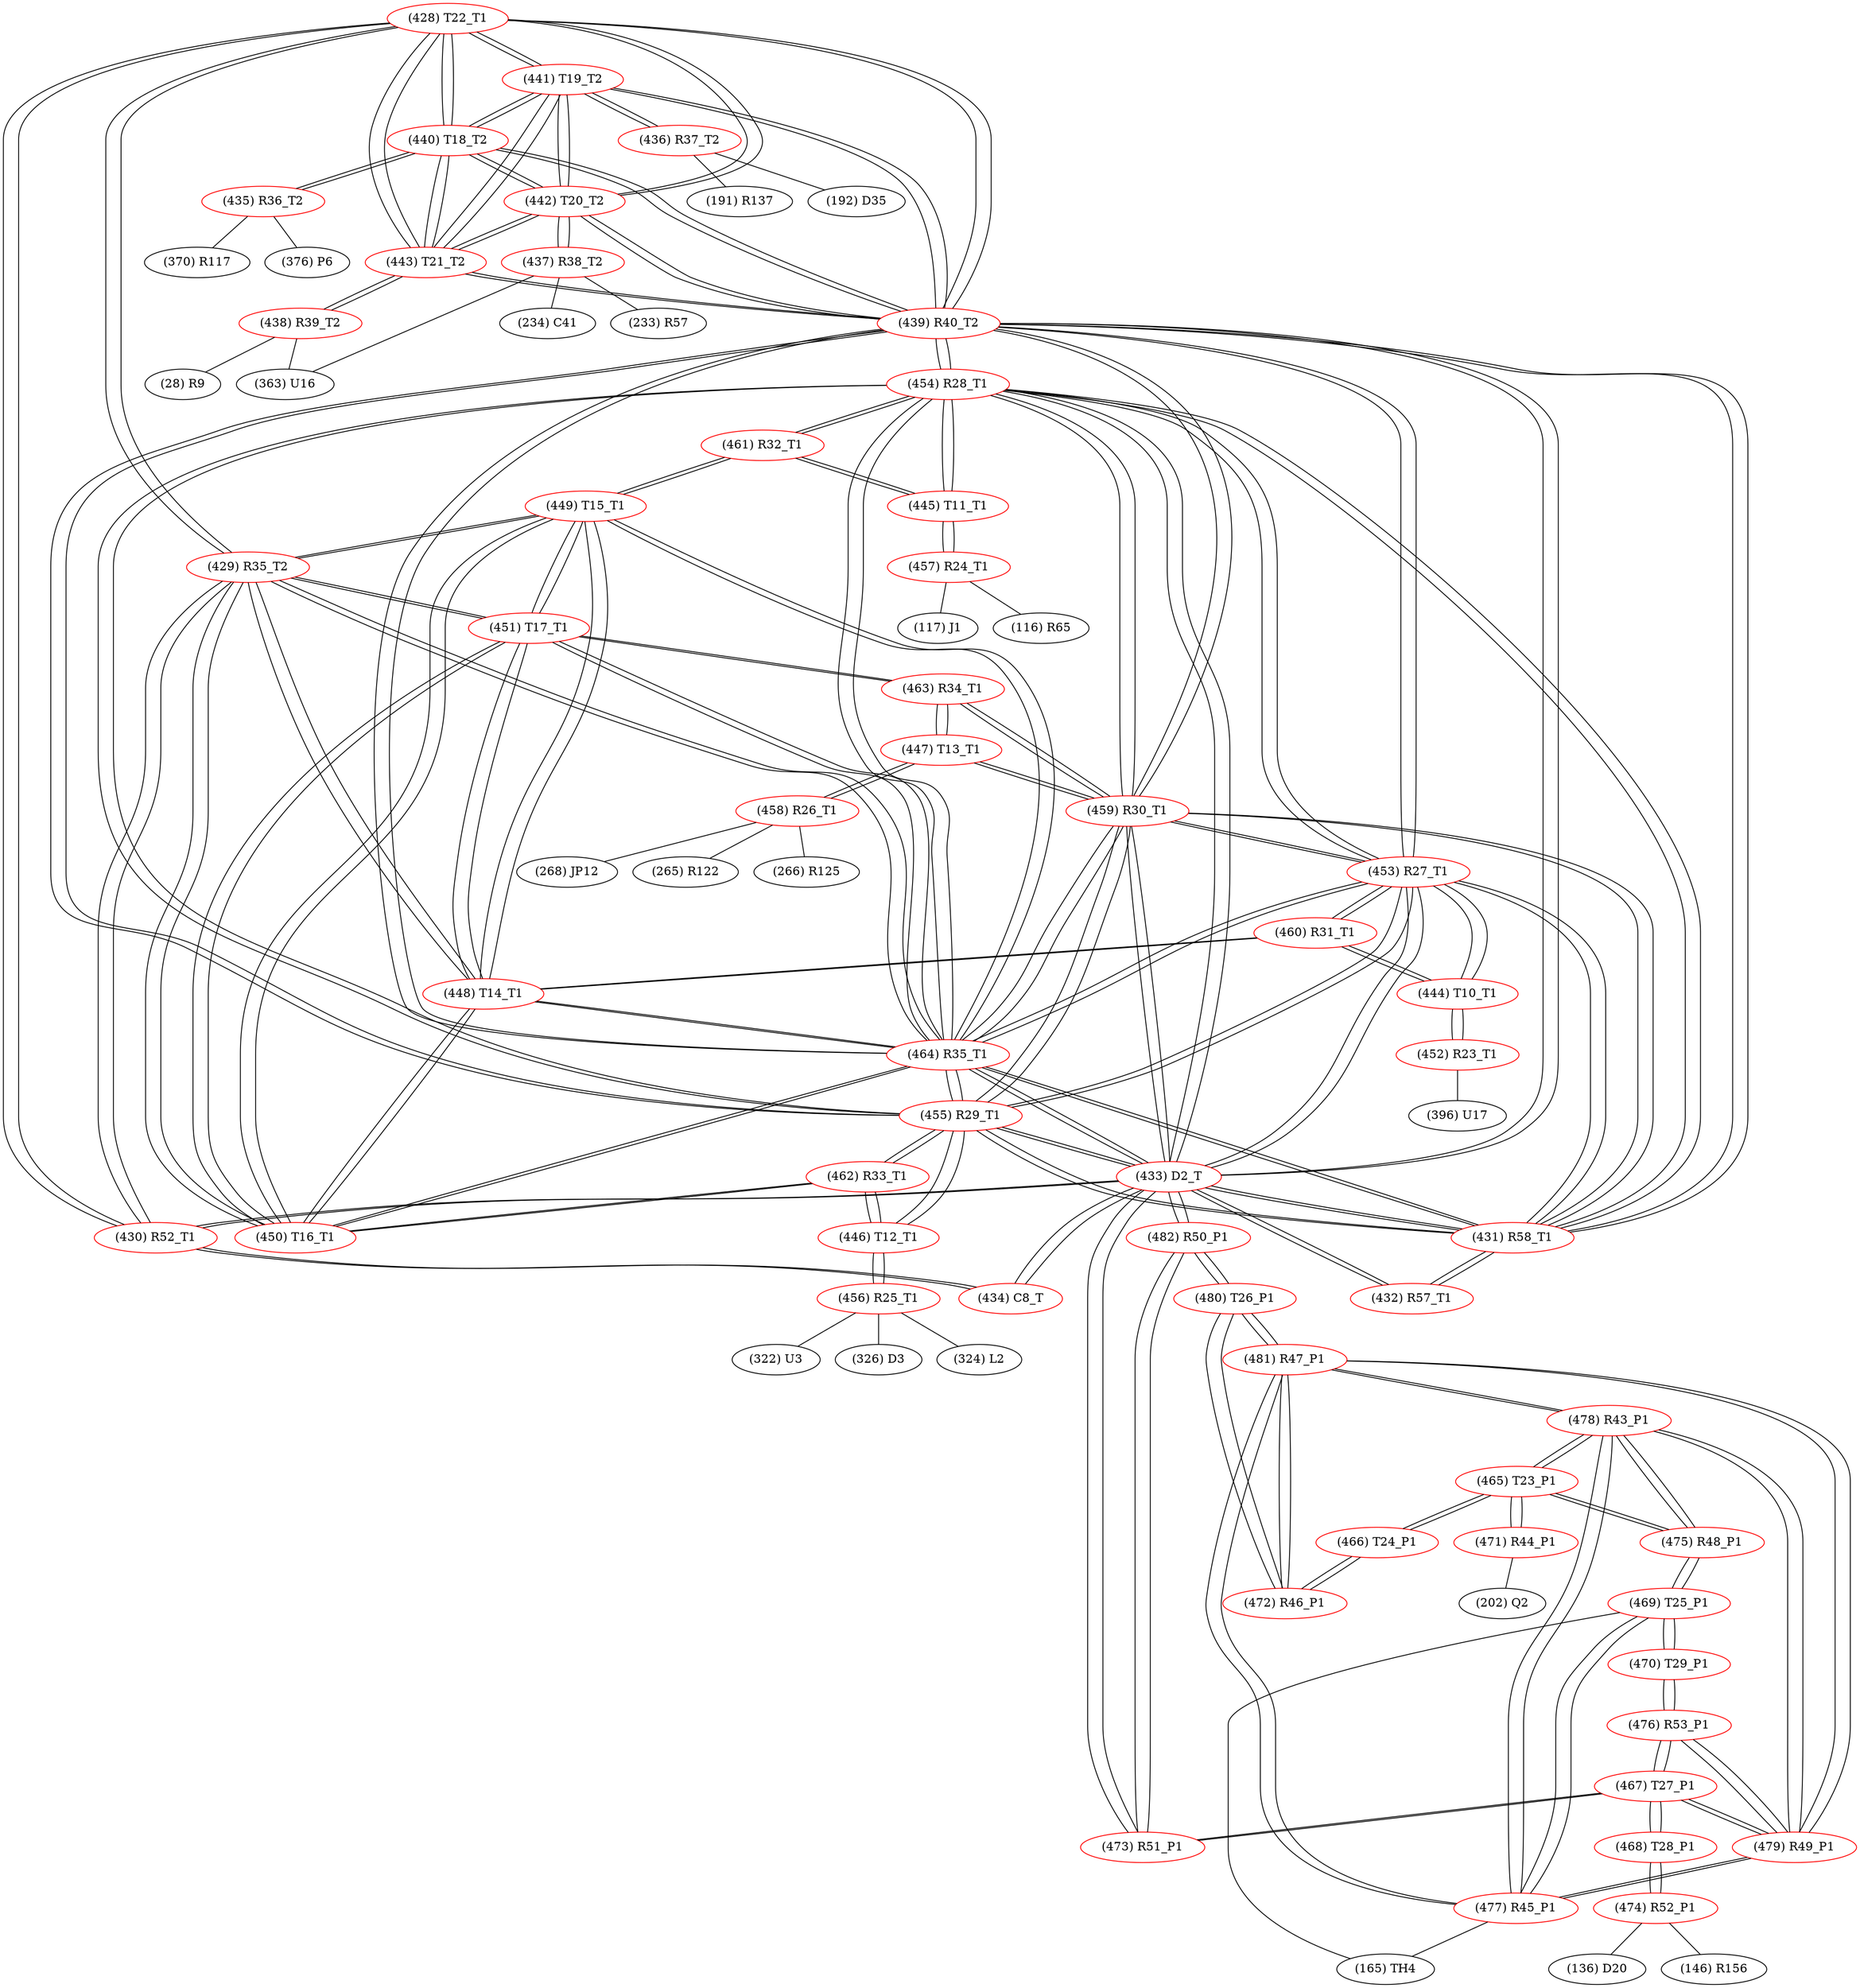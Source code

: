 graph {
	428 [label="(428) T22_T1" color=red]
	441 [label="(441) T19_T2"]
	440 [label="(440) T18_T2"]
	439 [label="(439) R40_T2"]
	443 [label="(443) T21_T2"]
	442 [label="(442) T20_T2"]
	430 [label="(430) R52_T1"]
	429 [label="(429) R35_T2"]
	429 [label="(429) R35_T2" color=red]
	450 [label="(450) T16_T1"]
	449 [label="(449) T15_T1"]
	464 [label="(464) R35_T1"]
	448 [label="(448) T14_T1"]
	451 [label="(451) T17_T1"]
	430 [label="(430) R52_T1"]
	428 [label="(428) T22_T1"]
	430 [label="(430) R52_T1" color=red]
	433 [label="(433) D2_T"]
	434 [label="(434) C8_T"]
	429 [label="(429) R35_T2"]
	428 [label="(428) T22_T1"]
	431 [label="(431) R58_T1" color=red]
	432 [label="(432) R57_T1"]
	433 [label="(433) D2_T"]
	455 [label="(455) R29_T1"]
	464 [label="(464) R35_T1"]
	439 [label="(439) R40_T2"]
	459 [label="(459) R30_T1"]
	453 [label="(453) R27_T1"]
	454 [label="(454) R28_T1"]
	432 [label="(432) R57_T1" color=red]
	431 [label="(431) R58_T1"]
	433 [label="(433) D2_T"]
	433 [label="(433) D2_T" color=red]
	430 [label="(430) R52_T1"]
	434 [label="(434) C8_T"]
	431 [label="(431) R58_T1"]
	432 [label="(432) R57_T1"]
	455 [label="(455) R29_T1"]
	464 [label="(464) R35_T1"]
	439 [label="(439) R40_T2"]
	459 [label="(459) R30_T1"]
	453 [label="(453) R27_T1"]
	454 [label="(454) R28_T1"]
	473 [label="(473) R51_P1"]
	482 [label="(482) R50_P1"]
	434 [label="(434) C8_T" color=red]
	433 [label="(433) D2_T"]
	430 [label="(430) R52_T1"]
	435 [label="(435) R36_T2" color=red]
	370 [label="(370) R117"]
	376 [label="(376) P6"]
	440 [label="(440) T18_T2"]
	436 [label="(436) R37_T2" color=red]
	192 [label="(192) D35"]
	191 [label="(191) R137"]
	441 [label="(441) T19_T2"]
	437 [label="(437) R38_T2" color=red]
	363 [label="(363) U16"]
	233 [label="(233) R57"]
	234 [label="(234) C41"]
	442 [label="(442) T20_T2"]
	438 [label="(438) R39_T2" color=red]
	363 [label="(363) U16"]
	28 [label="(28) R9"]
	443 [label="(443) T21_T2"]
	439 [label="(439) R40_T2" color=red]
	455 [label="(455) R29_T1"]
	464 [label="(464) R35_T1"]
	459 [label="(459) R30_T1"]
	433 [label="(433) D2_T"]
	431 [label="(431) R58_T1"]
	453 [label="(453) R27_T1"]
	454 [label="(454) R28_T1"]
	428 [label="(428) T22_T1"]
	441 [label="(441) T19_T2"]
	440 [label="(440) T18_T2"]
	443 [label="(443) T21_T2"]
	442 [label="(442) T20_T2"]
	440 [label="(440) T18_T2" color=red]
	428 [label="(428) T22_T1"]
	441 [label="(441) T19_T2"]
	439 [label="(439) R40_T2"]
	443 [label="(443) T21_T2"]
	442 [label="(442) T20_T2"]
	435 [label="(435) R36_T2"]
	441 [label="(441) T19_T2" color=red]
	428 [label="(428) T22_T1"]
	440 [label="(440) T18_T2"]
	439 [label="(439) R40_T2"]
	443 [label="(443) T21_T2"]
	442 [label="(442) T20_T2"]
	436 [label="(436) R37_T2"]
	442 [label="(442) T20_T2" color=red]
	428 [label="(428) T22_T1"]
	441 [label="(441) T19_T2"]
	440 [label="(440) T18_T2"]
	439 [label="(439) R40_T2"]
	443 [label="(443) T21_T2"]
	437 [label="(437) R38_T2"]
	443 [label="(443) T21_T2" color=red]
	428 [label="(428) T22_T1"]
	441 [label="(441) T19_T2"]
	440 [label="(440) T18_T2"]
	439 [label="(439) R40_T2"]
	442 [label="(442) T20_T2"]
	438 [label="(438) R39_T2"]
	444 [label="(444) T10_T1" color=red]
	452 [label="(452) R23_T1"]
	460 [label="(460) R31_T1"]
	453 [label="(453) R27_T1"]
	445 [label="(445) T11_T1" color=red]
	457 [label="(457) R24_T1"]
	461 [label="(461) R32_T1"]
	454 [label="(454) R28_T1"]
	446 [label="(446) T12_T1" color=red]
	462 [label="(462) R33_T1"]
	455 [label="(455) R29_T1"]
	456 [label="(456) R25_T1"]
	447 [label="(447) T13_T1" color=red]
	459 [label="(459) R30_T1"]
	463 [label="(463) R34_T1"]
	458 [label="(458) R26_T1"]
	448 [label="(448) T14_T1" color=red]
	450 [label="(450) T16_T1"]
	449 [label="(449) T15_T1"]
	464 [label="(464) R35_T1"]
	451 [label="(451) T17_T1"]
	429 [label="(429) R35_T2"]
	460 [label="(460) R31_T1"]
	449 [label="(449) T15_T1" color=red]
	450 [label="(450) T16_T1"]
	464 [label="(464) R35_T1"]
	448 [label="(448) T14_T1"]
	451 [label="(451) T17_T1"]
	429 [label="(429) R35_T2"]
	461 [label="(461) R32_T1"]
	450 [label="(450) T16_T1" color=red]
	449 [label="(449) T15_T1"]
	464 [label="(464) R35_T1"]
	448 [label="(448) T14_T1"]
	451 [label="(451) T17_T1"]
	429 [label="(429) R35_T2"]
	462 [label="(462) R33_T1"]
	451 [label="(451) T17_T1" color=red]
	450 [label="(450) T16_T1"]
	449 [label="(449) T15_T1"]
	464 [label="(464) R35_T1"]
	448 [label="(448) T14_T1"]
	429 [label="(429) R35_T2"]
	463 [label="(463) R34_T1"]
	452 [label="(452) R23_T1" color=red]
	396 [label="(396) U17"]
	444 [label="(444) T10_T1"]
	453 [label="(453) R27_T1" color=red]
	455 [label="(455) R29_T1"]
	464 [label="(464) R35_T1"]
	439 [label="(439) R40_T2"]
	459 [label="(459) R30_T1"]
	433 [label="(433) D2_T"]
	431 [label="(431) R58_T1"]
	454 [label="(454) R28_T1"]
	444 [label="(444) T10_T1"]
	460 [label="(460) R31_T1"]
	454 [label="(454) R28_T1" color=red]
	455 [label="(455) R29_T1"]
	464 [label="(464) R35_T1"]
	439 [label="(439) R40_T2"]
	459 [label="(459) R30_T1"]
	433 [label="(433) D2_T"]
	431 [label="(431) R58_T1"]
	453 [label="(453) R27_T1"]
	461 [label="(461) R32_T1"]
	445 [label="(445) T11_T1"]
	455 [label="(455) R29_T1" color=red]
	464 [label="(464) R35_T1"]
	439 [label="(439) R40_T2"]
	459 [label="(459) R30_T1"]
	433 [label="(433) D2_T"]
	431 [label="(431) R58_T1"]
	453 [label="(453) R27_T1"]
	454 [label="(454) R28_T1"]
	462 [label="(462) R33_T1"]
	446 [label="(446) T12_T1"]
	456 [label="(456) R25_T1" color=red]
	324 [label="(324) L2"]
	322 [label="(322) U3"]
	326 [label="(326) D3"]
	446 [label="(446) T12_T1"]
	457 [label="(457) R24_T1" color=red]
	116 [label="(116) R65"]
	117 [label="(117) J1"]
	445 [label="(445) T11_T1"]
	458 [label="(458) R26_T1" color=red]
	265 [label="(265) R122"]
	266 [label="(266) R125"]
	268 [label="(268) JP12"]
	447 [label="(447) T13_T1"]
	459 [label="(459) R30_T1" color=red]
	455 [label="(455) R29_T1"]
	464 [label="(464) R35_T1"]
	439 [label="(439) R40_T2"]
	433 [label="(433) D2_T"]
	431 [label="(431) R58_T1"]
	453 [label="(453) R27_T1"]
	454 [label="(454) R28_T1"]
	463 [label="(463) R34_T1"]
	447 [label="(447) T13_T1"]
	460 [label="(460) R31_T1" color=red]
	444 [label="(444) T10_T1"]
	453 [label="(453) R27_T1"]
	448 [label="(448) T14_T1"]
	461 [label="(461) R32_T1" color=red]
	449 [label="(449) T15_T1"]
	454 [label="(454) R28_T1"]
	445 [label="(445) T11_T1"]
	462 [label="(462) R33_T1" color=red]
	450 [label="(450) T16_T1"]
	455 [label="(455) R29_T1"]
	446 [label="(446) T12_T1"]
	463 [label="(463) R34_T1" color=red]
	451 [label="(451) T17_T1"]
	459 [label="(459) R30_T1"]
	447 [label="(447) T13_T1"]
	464 [label="(464) R35_T1" color=red]
	455 [label="(455) R29_T1"]
	439 [label="(439) R40_T2"]
	459 [label="(459) R30_T1"]
	433 [label="(433) D2_T"]
	431 [label="(431) R58_T1"]
	453 [label="(453) R27_T1"]
	454 [label="(454) R28_T1"]
	450 [label="(450) T16_T1"]
	449 [label="(449) T15_T1"]
	448 [label="(448) T14_T1"]
	451 [label="(451) T17_T1"]
	429 [label="(429) R35_T2"]
	465 [label="(465) T23_P1" color=red]
	475 [label="(475) R48_P1"]
	478 [label="(478) R43_P1"]
	466 [label="(466) T24_P1"]
	471 [label="(471) R44_P1"]
	466 [label="(466) T24_P1" color=red]
	472 [label="(472) R46_P1"]
	465 [label="(465) T23_P1"]
	467 [label="(467) T27_P1" color=red]
	473 [label="(473) R51_P1"]
	468 [label="(468) T28_P1"]
	476 [label="(476) R53_P1"]
	479 [label="(479) R49_P1"]
	468 [label="(468) T28_P1" color=red]
	474 [label="(474) R52_P1"]
	467 [label="(467) T27_P1"]
	469 [label="(469) T25_P1" color=red]
	470 [label="(470) T29_P1"]
	475 [label="(475) R48_P1"]
	477 [label="(477) R45_P1"]
	165 [label="(165) TH4"]
	470 [label="(470) T29_P1" color=red]
	469 [label="(469) T25_P1"]
	476 [label="(476) R53_P1"]
	471 [label="(471) R44_P1" color=red]
	202 [label="(202) Q2"]
	465 [label="(465) T23_P1"]
	472 [label="(472) R46_P1" color=red]
	480 [label="(480) T26_P1"]
	481 [label="(481) R47_P1"]
	466 [label="(466) T24_P1"]
	473 [label="(473) R51_P1" color=red]
	467 [label="(467) T27_P1"]
	482 [label="(482) R50_P1"]
	433 [label="(433) D2_T"]
	474 [label="(474) R52_P1" color=red]
	146 [label="(146) R156"]
	136 [label="(136) D20"]
	468 [label="(468) T28_P1"]
	475 [label="(475) R48_P1" color=red]
	469 [label="(469) T25_P1"]
	465 [label="(465) T23_P1"]
	478 [label="(478) R43_P1"]
	476 [label="(476) R53_P1" color=red]
	470 [label="(470) T29_P1"]
	467 [label="(467) T27_P1"]
	479 [label="(479) R49_P1"]
	477 [label="(477) R45_P1" color=red]
	481 [label="(481) R47_P1"]
	478 [label="(478) R43_P1"]
	479 [label="(479) R49_P1"]
	469 [label="(469) T25_P1"]
	165 [label="(165) TH4"]
	478 [label="(478) R43_P1" color=red]
	475 [label="(475) R48_P1"]
	465 [label="(465) T23_P1"]
	481 [label="(481) R47_P1"]
	477 [label="(477) R45_P1"]
	479 [label="(479) R49_P1"]
	479 [label="(479) R49_P1" color=red]
	481 [label="(481) R47_P1"]
	477 [label="(477) R45_P1"]
	478 [label="(478) R43_P1"]
	467 [label="(467) T27_P1"]
	476 [label="(476) R53_P1"]
	480 [label="(480) T26_P1" color=red]
	482 [label="(482) R50_P1"]
	472 [label="(472) R46_P1"]
	481 [label="(481) R47_P1"]
	481 [label="(481) R47_P1" color=red]
	477 [label="(477) R45_P1"]
	478 [label="(478) R43_P1"]
	479 [label="(479) R49_P1"]
	480 [label="(480) T26_P1"]
	472 [label="(472) R46_P1"]
	482 [label="(482) R50_P1" color=red]
	480 [label="(480) T26_P1"]
	473 [label="(473) R51_P1"]
	433 [label="(433) D2_T"]
	428 -- 441
	428 -- 440
	428 -- 439
	428 -- 443
	428 -- 442
	428 -- 430
	428 -- 429
	429 -- 450
	429 -- 449
	429 -- 464
	429 -- 448
	429 -- 451
	429 -- 430
	429 -- 428
	430 -- 433
	430 -- 434
	430 -- 429
	430 -- 428
	431 -- 432
	431 -- 433
	431 -- 455
	431 -- 464
	431 -- 439
	431 -- 459
	431 -- 453
	431 -- 454
	432 -- 431
	432 -- 433
	433 -- 430
	433 -- 434
	433 -- 431
	433 -- 432
	433 -- 455
	433 -- 464
	433 -- 439
	433 -- 459
	433 -- 453
	433 -- 454
	433 -- 473
	433 -- 482
	434 -- 433
	434 -- 430
	435 -- 370
	435 -- 376
	435 -- 440
	436 -- 192
	436 -- 191
	436 -- 441
	437 -- 363
	437 -- 233
	437 -- 234
	437 -- 442
	438 -- 363
	438 -- 28
	438 -- 443
	439 -- 455
	439 -- 464
	439 -- 459
	439 -- 433
	439 -- 431
	439 -- 453
	439 -- 454
	439 -- 428
	439 -- 441
	439 -- 440
	439 -- 443
	439 -- 442
	440 -- 428
	440 -- 441
	440 -- 439
	440 -- 443
	440 -- 442
	440 -- 435
	441 -- 428
	441 -- 440
	441 -- 439
	441 -- 443
	441 -- 442
	441 -- 436
	442 -- 428
	442 -- 441
	442 -- 440
	442 -- 439
	442 -- 443
	442 -- 437
	443 -- 428
	443 -- 441
	443 -- 440
	443 -- 439
	443 -- 442
	443 -- 438
	444 -- 452
	444 -- 460
	444 -- 453
	445 -- 457
	445 -- 461
	445 -- 454
	446 -- 462
	446 -- 455
	446 -- 456
	447 -- 459
	447 -- 463
	447 -- 458
	448 -- 450
	448 -- 449
	448 -- 464
	448 -- 451
	448 -- 429
	448 -- 460
	449 -- 450
	449 -- 464
	449 -- 448
	449 -- 451
	449 -- 429
	449 -- 461
	450 -- 449
	450 -- 464
	450 -- 448
	450 -- 451
	450 -- 429
	450 -- 462
	451 -- 450
	451 -- 449
	451 -- 464
	451 -- 448
	451 -- 429
	451 -- 463
	452 -- 396
	452 -- 444
	453 -- 455
	453 -- 464
	453 -- 439
	453 -- 459
	453 -- 433
	453 -- 431
	453 -- 454
	453 -- 444
	453 -- 460
	454 -- 455
	454 -- 464
	454 -- 439
	454 -- 459
	454 -- 433
	454 -- 431
	454 -- 453
	454 -- 461
	454 -- 445
	455 -- 464
	455 -- 439
	455 -- 459
	455 -- 433
	455 -- 431
	455 -- 453
	455 -- 454
	455 -- 462
	455 -- 446
	456 -- 324
	456 -- 322
	456 -- 326
	456 -- 446
	457 -- 116
	457 -- 117
	457 -- 445
	458 -- 265
	458 -- 266
	458 -- 268
	458 -- 447
	459 -- 455
	459 -- 464
	459 -- 439
	459 -- 433
	459 -- 431
	459 -- 453
	459 -- 454
	459 -- 463
	459 -- 447
	460 -- 444
	460 -- 453
	460 -- 448
	461 -- 449
	461 -- 454
	461 -- 445
	462 -- 450
	462 -- 455
	462 -- 446
	463 -- 451
	463 -- 459
	463 -- 447
	464 -- 455
	464 -- 439
	464 -- 459
	464 -- 433
	464 -- 431
	464 -- 453
	464 -- 454
	464 -- 450
	464 -- 449
	464 -- 448
	464 -- 451
	464 -- 429
	465 -- 475
	465 -- 478
	465 -- 466
	465 -- 471
	466 -- 472
	466 -- 465
	467 -- 473
	467 -- 468
	467 -- 476
	467 -- 479
	468 -- 474
	468 -- 467
	469 -- 470
	469 -- 475
	469 -- 477
	469 -- 165
	470 -- 469
	470 -- 476
	471 -- 202
	471 -- 465
	472 -- 480
	472 -- 481
	472 -- 466
	473 -- 467
	473 -- 482
	473 -- 433
	474 -- 146
	474 -- 136
	474 -- 468
	475 -- 469
	475 -- 465
	475 -- 478
	476 -- 470
	476 -- 467
	476 -- 479
	477 -- 481
	477 -- 478
	477 -- 479
	477 -- 469
	477 -- 165
	478 -- 475
	478 -- 465
	478 -- 481
	478 -- 477
	478 -- 479
	479 -- 481
	479 -- 477
	479 -- 478
	479 -- 467
	479 -- 476
	480 -- 482
	480 -- 472
	480 -- 481
	481 -- 477
	481 -- 478
	481 -- 479
	481 -- 480
	481 -- 472
	482 -- 480
	482 -- 473
	482 -- 433
}